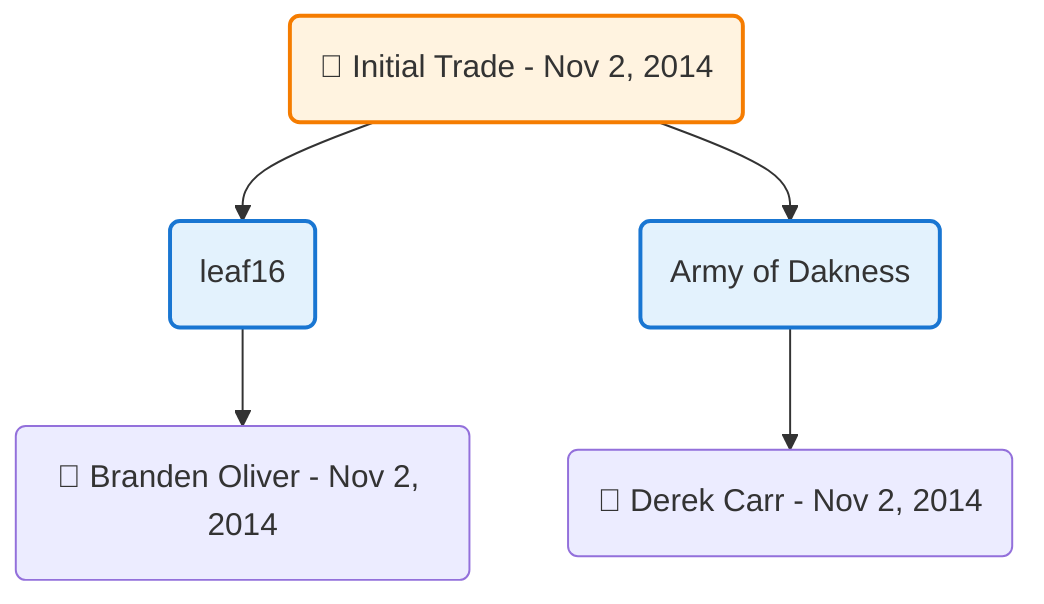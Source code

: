 flowchart TD

    TRADE_MAIN("🔄 Initial Trade - Nov 2, 2014")
    TEAM_1("leaf16")
    TEAM_2("Army of Dakness")
    NODE_050f2b13-f382-49b9-8e96-1100f90e393f("🔄 Branden Oliver - Nov 2, 2014")
    NODE_be89a369-3fae-4f0a-bd04-40abf64e8374("🔄 Derek Carr - Nov 2, 2014")

    TRADE_MAIN --> TEAM_1
    TRADE_MAIN --> TEAM_2
    TEAM_1 --> NODE_050f2b13-f382-49b9-8e96-1100f90e393f
    TEAM_2 --> NODE_be89a369-3fae-4f0a-bd04-40abf64e8374

    %% Node styling
    classDef teamNode fill:#e3f2fd,stroke:#1976d2,stroke-width:2px
    classDef tradeNode fill:#fff3e0,stroke:#f57c00,stroke-width:2px
    classDef playerNode fill:#f3e5f5,stroke:#7b1fa2,stroke-width:1px
    classDef nonRootPlayerNode fill:#f5f5f5,stroke:#757575,stroke-width:1px
    classDef endNode fill:#ffebee,stroke:#c62828,stroke-width:2px
    classDef waiverNode fill:#e8f5e8,stroke:#388e3c,stroke-width:2px
    classDef championshipNode fill:#fff9c4,stroke:#f57f17,stroke-width:3px

    class TEAM_1,TEAM_2 teamNode
    class TRADE_MAIN tradeNode